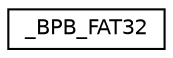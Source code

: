 digraph "Graphical Class Hierarchy"
{
  edge [fontname="Helvetica",fontsize="10",labelfontname="Helvetica",labelfontsize="10"];
  node [fontname="Helvetica",fontsize="10",shape=record];
  rankdir="LR";
  Node1 [label="_BPB_FAT32",height=0.2,width=0.4,color="black", fillcolor="white", style="filled",URL="$struct___b_p_b___f_a_t32.html"];
}
